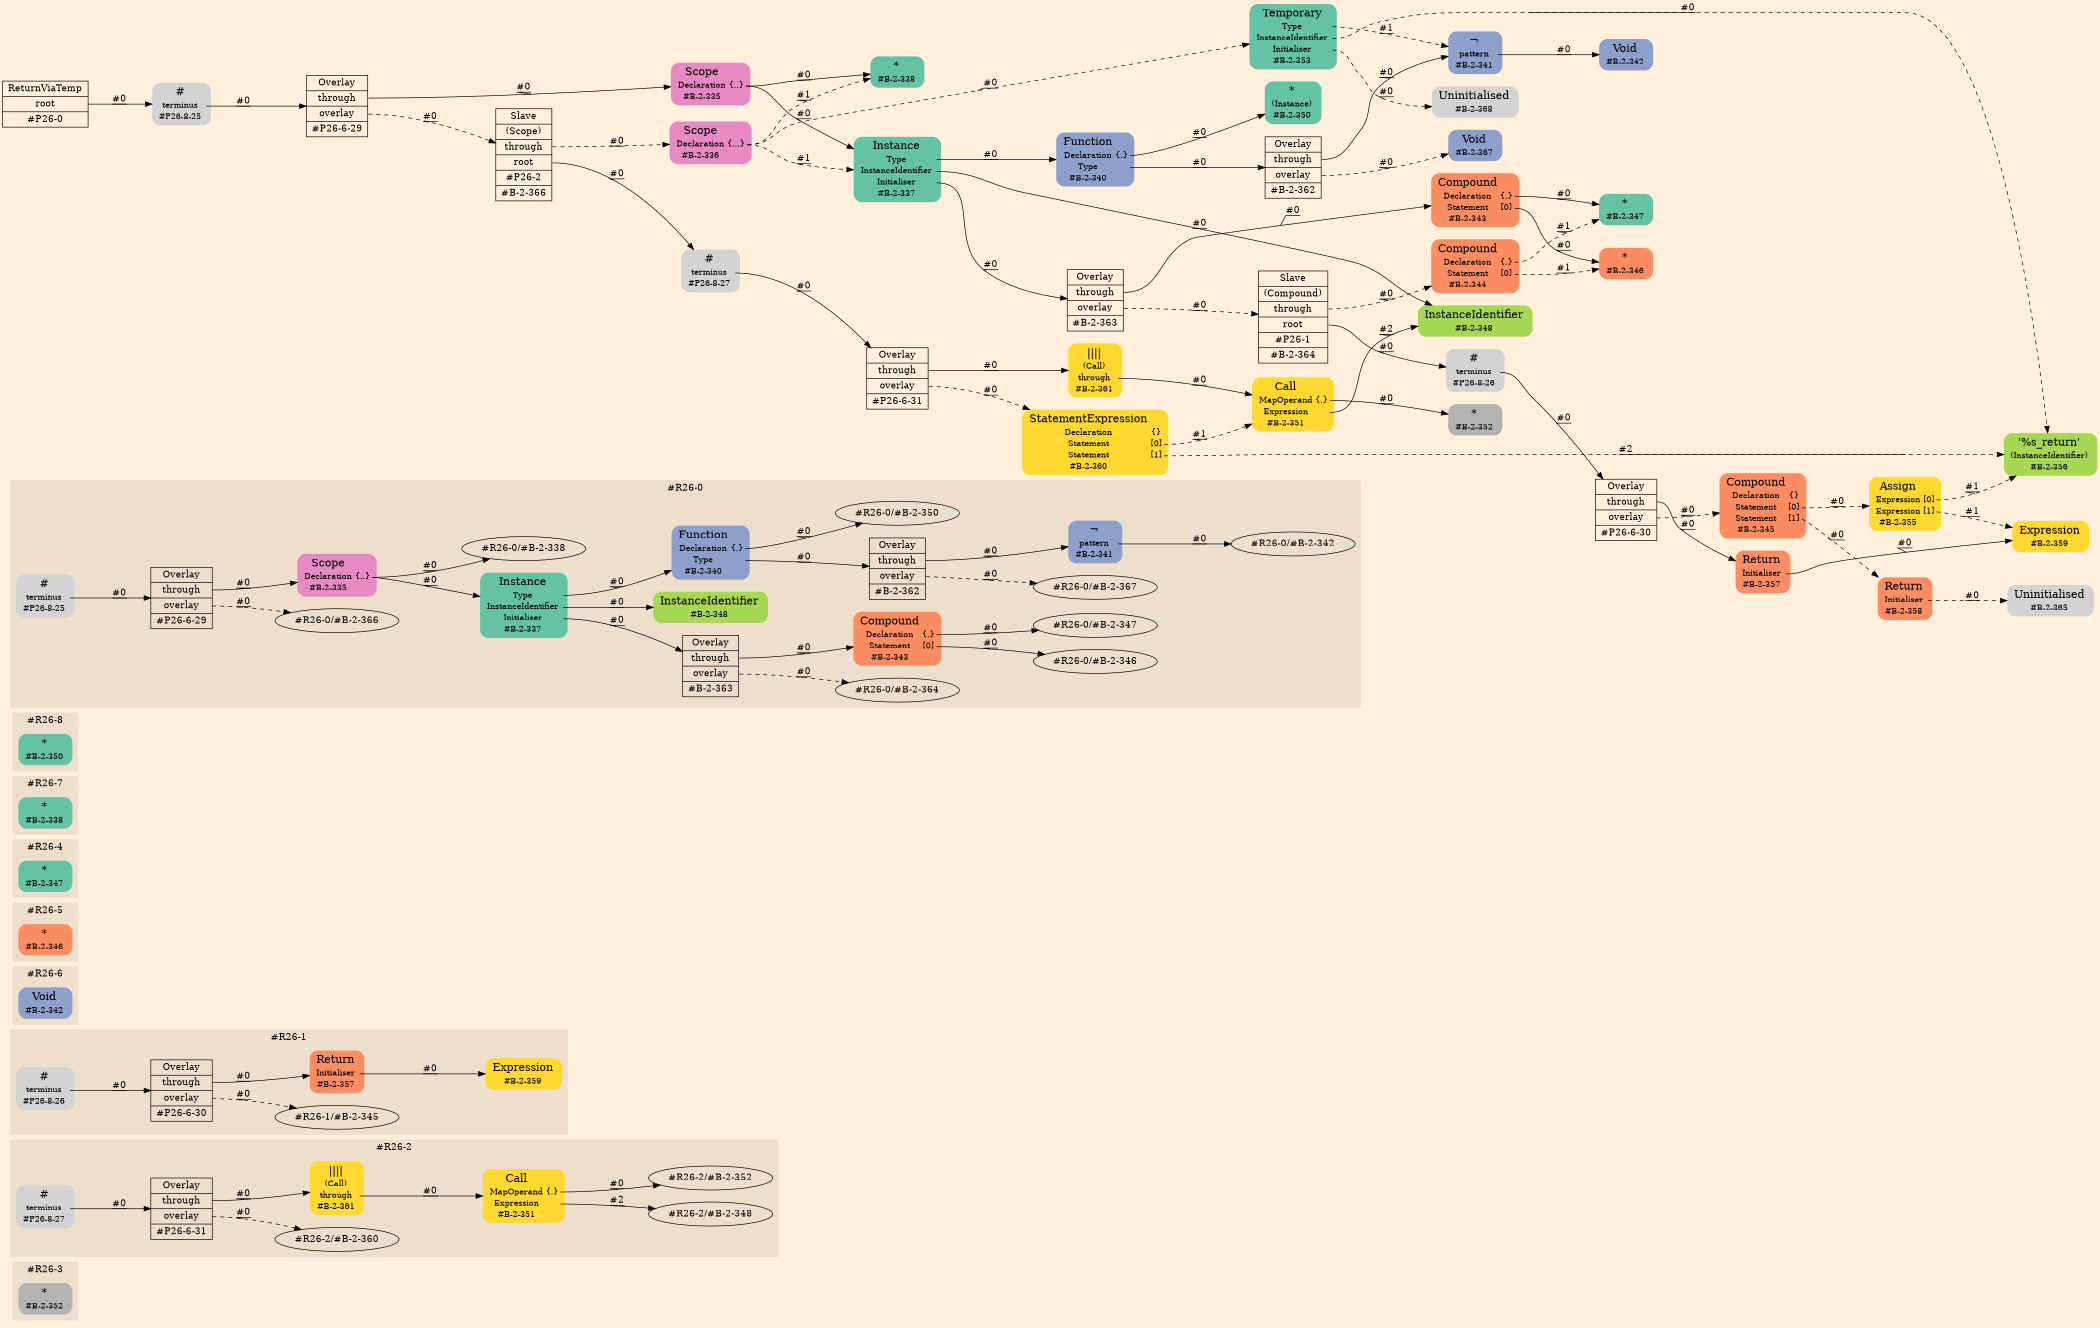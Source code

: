 digraph Inferno {
graph [
rankdir = "LR"
ranksep = 1.0
size = "14,20"
bgcolor = antiquewhite1
color = black
fontcolor = black
];
node [
];
subgraph "cluster#R26-3" {
label = "#R26-3"
style = "filled"
color = antiquewhite2
"#R26-3/#B-2-352" [
shape = "plaintext"
fillcolor = "/set28/8"
label = <<TABLE BORDER="0" CELLBORDER="0" CELLSPACING="0">
 <TR>
  <TD><FONT POINT-SIZE="16.0">*</FONT></TD>
  <TD></TD>
 </TR>
 <TR>
  <TD>#B-2-352</TD>
  <TD PORT="port0"></TD>
 </TR>
</TABLE>>
style = "rounded,filled"
fontsize = "12"
];
}
subgraph "cluster#R26-2" {
label = "#R26-2"
style = "filled"
color = antiquewhite2
"#R26-2/#B-2-351" [
shape = "plaintext"
fillcolor = "/set28/6"
label = <<TABLE BORDER="0" CELLBORDER="0" CELLSPACING="0">
 <TR>
  <TD><FONT POINT-SIZE="16.0">Call</FONT></TD>
  <TD></TD>
 </TR>
 <TR>
  <TD>MapOperand</TD>
  <TD PORT="port0">{.}</TD>
 </TR>
 <TR>
  <TD>Expression</TD>
  <TD PORT="port1"></TD>
 </TR>
 <TR>
  <TD>#B-2-351</TD>
  <TD PORT="port2"></TD>
 </TR>
</TABLE>>
style = "rounded,filled"
fontsize = "12"
];
"#R26-2/#B-2-361" [
shape = "plaintext"
fillcolor = "/set28/6"
label = <<TABLE BORDER="0" CELLBORDER="0" CELLSPACING="0">
 <TR>
  <TD><FONT POINT-SIZE="16.0">||||</FONT></TD>
  <TD></TD>
 </TR>
 <TR>
  <TD>(Call)</TD>
  <TD PORT="port0"></TD>
 </TR>
 <TR>
  <TD>through</TD>
  <TD PORT="port1"></TD>
 </TR>
 <TR>
  <TD>#B-2-361</TD>
  <TD PORT="port2"></TD>
 </TR>
</TABLE>>
style = "rounded,filled"
fontsize = "12"
];
"#R26-2/#P26-8-27" [
shape = "plaintext"
label = <<TABLE BORDER="0" CELLBORDER="0" CELLSPACING="0">
 <TR>
  <TD><FONT POINT-SIZE="16.0">#</FONT></TD>
  <TD></TD>
 </TR>
 <TR>
  <TD>terminus</TD>
  <TD PORT="port0"></TD>
 </TR>
 <TR>
  <TD>#P26-8-27</TD>
  <TD PORT="port1"></TD>
 </TR>
</TABLE>>
style = "rounded,filled"
fontsize = "12"
];
"#R26-2/#P26-6-31" [
shape = "record"
fillcolor = antiquewhite2
label = "<fixed> Overlay | <port0> through | <port1> overlay | <port2> #P26-6-31"
style = "filled"
fontsize = "14"
color = black
fontcolor = black
];
"#R26-2/#B-2-351":port0 -> "#R26-2/#B-2-352" [style="solid"
label = "#0"
decorate = true
color = black
fontcolor = black
];
"#R26-2/#B-2-351":port1 -> "#R26-2/#B-2-348" [style="solid"
label = "#2"
decorate = true
color = black
fontcolor = black
];
"#R26-2/#B-2-361":port1 -> "#R26-2/#B-2-351" [style="solid"
label = "#0"
decorate = true
color = black
fontcolor = black
];
"#R26-2/#P26-8-27":port0 -> "#R26-2/#P26-6-31" [style="solid"
label = "#0"
decorate = true
color = black
fontcolor = black
];
"#R26-2/#P26-6-31":port0 -> "#R26-2/#B-2-361" [style="solid"
label = "#0"
decorate = true
color = black
fontcolor = black
];
"#R26-2/#P26-6-31":port1 -> "#R26-2/#B-2-360" [style="dashed"
label = "#0"
decorate = true
color = black
fontcolor = black
];
}
subgraph "cluster#R26-1" {
label = "#R26-1"
style = "filled"
color = antiquewhite2
"#R26-1/#B-2-357" [
shape = "plaintext"
fillcolor = "/set28/2"
label = <<TABLE BORDER="0" CELLBORDER="0" CELLSPACING="0">
 <TR>
  <TD><FONT POINT-SIZE="16.0">Return</FONT></TD>
  <TD></TD>
 </TR>
 <TR>
  <TD>Initialiser</TD>
  <TD PORT="port0"></TD>
 </TR>
 <TR>
  <TD>#B-2-357</TD>
  <TD PORT="port1"></TD>
 </TR>
</TABLE>>
style = "rounded,filled"
fontsize = "12"
];
"#R26-1/#B-2-359" [
shape = "plaintext"
fillcolor = "/set28/6"
label = <<TABLE BORDER="0" CELLBORDER="0" CELLSPACING="0">
 <TR>
  <TD><FONT POINT-SIZE="16.0">Expression</FONT></TD>
  <TD></TD>
 </TR>
 <TR>
  <TD>#B-2-359</TD>
  <TD PORT="port0"></TD>
 </TR>
</TABLE>>
style = "rounded,filled"
fontsize = "12"
];
"#R26-1/#P26-8-26" [
shape = "plaintext"
label = <<TABLE BORDER="0" CELLBORDER="0" CELLSPACING="0">
 <TR>
  <TD><FONT POINT-SIZE="16.0">#</FONT></TD>
  <TD></TD>
 </TR>
 <TR>
  <TD>terminus</TD>
  <TD PORT="port0"></TD>
 </TR>
 <TR>
  <TD>#P26-8-26</TD>
  <TD PORT="port1"></TD>
 </TR>
</TABLE>>
style = "rounded,filled"
fontsize = "12"
];
"#R26-1/#P26-6-30" [
shape = "record"
fillcolor = antiquewhite2
label = "<fixed> Overlay | <port0> through | <port1> overlay | <port2> #P26-6-30"
style = "filled"
fontsize = "14"
color = black
fontcolor = black
];
"#R26-1/#B-2-357":port0 -> "#R26-1/#B-2-359" [style="solid"
label = "#0"
decorate = true
color = black
fontcolor = black
];
"#R26-1/#P26-8-26":port0 -> "#R26-1/#P26-6-30" [style="solid"
label = "#0"
decorate = true
color = black
fontcolor = black
];
"#R26-1/#P26-6-30":port0 -> "#R26-1/#B-2-357" [style="solid"
label = "#0"
decorate = true
color = black
fontcolor = black
];
"#R26-1/#P26-6-30":port1 -> "#R26-1/#B-2-345" [style="dashed"
label = "#0"
decorate = true
color = black
fontcolor = black
];
}
subgraph "cluster#R26-6" {
label = "#R26-6"
style = "filled"
color = antiquewhite2
"#R26-6/#B-2-342" [
shape = "plaintext"
fillcolor = "/set28/3"
label = <<TABLE BORDER="0" CELLBORDER="0" CELLSPACING="0">
 <TR>
  <TD><FONT POINT-SIZE="16.0">Void</FONT></TD>
  <TD></TD>
 </TR>
 <TR>
  <TD>#B-2-342</TD>
  <TD PORT="port0"></TD>
 </TR>
</TABLE>>
style = "rounded,filled"
fontsize = "12"
];
}
subgraph "cluster#R26-5" {
label = "#R26-5"
style = "filled"
color = antiquewhite2
"#R26-5/#B-2-346" [
shape = "plaintext"
fillcolor = "/set28/2"
label = <<TABLE BORDER="0" CELLBORDER="0" CELLSPACING="0">
 <TR>
  <TD><FONT POINT-SIZE="16.0">*</FONT></TD>
  <TD></TD>
 </TR>
 <TR>
  <TD>#B-2-346</TD>
  <TD PORT="port0"></TD>
 </TR>
</TABLE>>
style = "rounded,filled"
fontsize = "12"
];
}
subgraph "cluster#R26-4" {
label = "#R26-4"
style = "filled"
color = antiquewhite2
"#R26-4/#B-2-347" [
shape = "plaintext"
fillcolor = "/set28/1"
label = <<TABLE BORDER="0" CELLBORDER="0" CELLSPACING="0">
 <TR>
  <TD><FONT POINT-SIZE="16.0">*</FONT></TD>
  <TD></TD>
 </TR>
 <TR>
  <TD>#B-2-347</TD>
  <TD PORT="port0"></TD>
 </TR>
</TABLE>>
style = "rounded,filled"
fontsize = "12"
];
}
subgraph "cluster#R26-7" {
label = "#R26-7"
style = "filled"
color = antiquewhite2
"#R26-7/#B-2-338" [
shape = "plaintext"
fillcolor = "/set28/1"
label = <<TABLE BORDER="0" CELLBORDER="0" CELLSPACING="0">
 <TR>
  <TD><FONT POINT-SIZE="16.0">*</FONT></TD>
  <TD></TD>
 </TR>
 <TR>
  <TD>#B-2-338</TD>
  <TD PORT="port0"></TD>
 </TR>
</TABLE>>
style = "rounded,filled"
fontsize = "12"
];
}
subgraph "cluster#R26-8" {
label = "#R26-8"
style = "filled"
color = antiquewhite2
"#R26-8/#B-2-350" [
shape = "plaintext"
fillcolor = "/set28/1"
label = <<TABLE BORDER="0" CELLBORDER="0" CELLSPACING="0">
 <TR>
  <TD><FONT POINT-SIZE="16.0">*</FONT></TD>
  <TD></TD>
 </TR>
 <TR>
  <TD>#B-2-350</TD>
  <TD PORT="port0"></TD>
 </TR>
</TABLE>>
style = "rounded,filled"
fontsize = "12"
];
}
subgraph "cluster#R26-0" {
label = "#R26-0"
style = "filled"
color = antiquewhite2
"#R26-0/#B-2-363" [
shape = "record"
fillcolor = antiquewhite2
label = "<fixed> Overlay | <port0> through | <port1> overlay | <port2> #B-2-363"
style = "filled"
fontsize = "14"
color = black
fontcolor = black
];
"#R26-0/#B-2-343" [
shape = "plaintext"
fillcolor = "/set28/2"
label = <<TABLE BORDER="0" CELLBORDER="0" CELLSPACING="0">
 <TR>
  <TD><FONT POINT-SIZE="16.0">Compound</FONT></TD>
  <TD></TD>
 </TR>
 <TR>
  <TD>Declaration</TD>
  <TD PORT="port0">{.}</TD>
 </TR>
 <TR>
  <TD>Statement</TD>
  <TD PORT="port1">[0]</TD>
 </TR>
 <TR>
  <TD>#B-2-343</TD>
  <TD PORT="port2"></TD>
 </TR>
</TABLE>>
style = "rounded,filled"
fontsize = "12"
];
"#R26-0/#B-2-348" [
shape = "plaintext"
fillcolor = "/set28/5"
label = <<TABLE BORDER="0" CELLBORDER="0" CELLSPACING="0">
 <TR>
  <TD><FONT POINT-SIZE="16.0">InstanceIdentifier</FONT></TD>
  <TD></TD>
 </TR>
 <TR>
  <TD>#B-2-348</TD>
  <TD PORT="port0"></TD>
 </TR>
</TABLE>>
style = "rounded,filled"
fontsize = "12"
];
"#R26-0/#B-2-341" [
shape = "plaintext"
fillcolor = "/set28/3"
label = <<TABLE BORDER="0" CELLBORDER="0" CELLSPACING="0">
 <TR>
  <TD><FONT POINT-SIZE="16.0">¬</FONT></TD>
  <TD></TD>
 </TR>
 <TR>
  <TD>pattern</TD>
  <TD PORT="port0"></TD>
 </TR>
 <TR>
  <TD>#B-2-341</TD>
  <TD PORT="port1"></TD>
 </TR>
</TABLE>>
style = "rounded,filled"
fontsize = "12"
];
"#R26-0/#P26-6-29" [
shape = "record"
fillcolor = antiquewhite2
label = "<fixed> Overlay | <port0> through | <port1> overlay | <port2> #P26-6-29"
style = "filled"
fontsize = "14"
color = black
fontcolor = black
];
"#R26-0/#B-2-337" [
shape = "plaintext"
fillcolor = "/set28/1"
label = <<TABLE BORDER="0" CELLBORDER="0" CELLSPACING="0">
 <TR>
  <TD><FONT POINT-SIZE="16.0">Instance</FONT></TD>
  <TD></TD>
 </TR>
 <TR>
  <TD>Type</TD>
  <TD PORT="port0"></TD>
 </TR>
 <TR>
  <TD>InstanceIdentifier</TD>
  <TD PORT="port1"></TD>
 </TR>
 <TR>
  <TD>Initialiser</TD>
  <TD PORT="port2"></TD>
 </TR>
 <TR>
  <TD>#B-2-337</TD>
  <TD PORT="port3"></TD>
 </TR>
</TABLE>>
style = "rounded,filled"
fontsize = "12"
];
"#R26-0/#B-2-335" [
shape = "plaintext"
fillcolor = "/set28/4"
label = <<TABLE BORDER="0" CELLBORDER="0" CELLSPACING="0">
 <TR>
  <TD><FONT POINT-SIZE="16.0">Scope</FONT></TD>
  <TD></TD>
 </TR>
 <TR>
  <TD>Declaration</TD>
  <TD PORT="port0">{..}</TD>
 </TR>
 <TR>
  <TD>#B-2-335</TD>
  <TD PORT="port1"></TD>
 </TR>
</TABLE>>
style = "rounded,filled"
fontsize = "12"
];
"#R26-0/#P26-8-25" [
shape = "plaintext"
label = <<TABLE BORDER="0" CELLBORDER="0" CELLSPACING="0">
 <TR>
  <TD><FONT POINT-SIZE="16.0">#</FONT></TD>
  <TD></TD>
 </TR>
 <TR>
  <TD>terminus</TD>
  <TD PORT="port0"></TD>
 </TR>
 <TR>
  <TD>#P26-8-25</TD>
  <TD PORT="port1"></TD>
 </TR>
</TABLE>>
style = "rounded,filled"
fontsize = "12"
];
"#R26-0/#B-2-340" [
shape = "plaintext"
fillcolor = "/set28/3"
label = <<TABLE BORDER="0" CELLBORDER="0" CELLSPACING="0">
 <TR>
  <TD><FONT POINT-SIZE="16.0">Function</FONT></TD>
  <TD></TD>
 </TR>
 <TR>
  <TD>Declaration</TD>
  <TD PORT="port0">{.}</TD>
 </TR>
 <TR>
  <TD>Type</TD>
  <TD PORT="port1"></TD>
 </TR>
 <TR>
  <TD>#B-2-340</TD>
  <TD PORT="port2"></TD>
 </TR>
</TABLE>>
style = "rounded,filled"
fontsize = "12"
];
"#R26-0/#B-2-362" [
shape = "record"
fillcolor = antiquewhite2
label = "<fixed> Overlay | <port0> through | <port1> overlay | <port2> #B-2-362"
style = "filled"
fontsize = "14"
color = black
fontcolor = black
];
"#R26-0/#B-2-363":port0 -> "#R26-0/#B-2-343" [style="solid"
label = "#0"
decorate = true
color = black
fontcolor = black
];
"#R26-0/#B-2-363":port1 -> "#R26-0/#B-2-364" [style="dashed"
label = "#0"
decorate = true
color = black
fontcolor = black
];
"#R26-0/#B-2-343":port0 -> "#R26-0/#B-2-347" [style="solid"
label = "#0"
decorate = true
color = black
fontcolor = black
];
"#R26-0/#B-2-343":port1 -> "#R26-0/#B-2-346" [style="solid"
label = "#0"
decorate = true
color = black
fontcolor = black
];
"#R26-0/#B-2-341":port0 -> "#R26-0/#B-2-342" [style="solid"
label = "#0"
decorate = true
color = black
fontcolor = black
];
"#R26-0/#P26-6-29":port0 -> "#R26-0/#B-2-335" [style="solid"
label = "#0"
decorate = true
color = black
fontcolor = black
];
"#R26-0/#P26-6-29":port1 -> "#R26-0/#B-2-366" [style="dashed"
label = "#0"
decorate = true
color = black
fontcolor = black
];
"#R26-0/#B-2-337":port0 -> "#R26-0/#B-2-340" [style="solid"
label = "#0"
decorate = true
color = black
fontcolor = black
];
"#R26-0/#B-2-337":port1 -> "#R26-0/#B-2-348" [style="solid"
label = "#0"
decorate = true
color = black
fontcolor = black
];
"#R26-0/#B-2-337":port2 -> "#R26-0/#B-2-363" [style="solid"
label = "#0"
decorate = true
color = black
fontcolor = black
];
"#R26-0/#B-2-335":port0 -> "#R26-0/#B-2-338" [style="solid"
label = "#0"
decorate = true
color = black
fontcolor = black
];
"#R26-0/#B-2-335":port0 -> "#R26-0/#B-2-337" [style="solid"
label = "#0"
decorate = true
color = black
fontcolor = black
];
"#R26-0/#P26-8-25":port0 -> "#R26-0/#P26-6-29" [style="solid"
label = "#0"
decorate = true
color = black
fontcolor = black
];
"#R26-0/#B-2-340":port0 -> "#R26-0/#B-2-350" [style="solid"
label = "#0"
decorate = true
color = black
fontcolor = black
];
"#R26-0/#B-2-340":port1 -> "#R26-0/#B-2-362" [style="solid"
label = "#0"
decorate = true
color = black
fontcolor = black
];
"#R26-0/#B-2-362":port0 -> "#R26-0/#B-2-341" [style="solid"
label = "#0"
decorate = true
color = black
fontcolor = black
];
"#R26-0/#B-2-362":port1 -> "#R26-0/#B-2-367" [style="dashed"
label = "#0"
decorate = true
color = black
fontcolor = black
];
}
"CR#P26-0" [
shape = "record"
fillcolor = antiquewhite1
label = "<fixed> ReturnViaTemp | <port0> root | <port1> #P26-0"
style = "filled"
fontsize = "14"
color = black
fontcolor = black
];
"#P26-8-25" [
shape = "plaintext"
label = <<TABLE BORDER="0" CELLBORDER="0" CELLSPACING="0">
 <TR>
  <TD><FONT POINT-SIZE="16.0">#</FONT></TD>
  <TD></TD>
 </TR>
 <TR>
  <TD>terminus</TD>
  <TD PORT="port0"></TD>
 </TR>
 <TR>
  <TD>#P26-8-25</TD>
  <TD PORT="port1"></TD>
 </TR>
</TABLE>>
style = "rounded,filled"
fontsize = "12"
];
"#P26-6-29" [
shape = "record"
fillcolor = antiquewhite1
label = "<fixed> Overlay | <port0> through | <port1> overlay | <port2> #P26-6-29"
style = "filled"
fontsize = "14"
color = black
fontcolor = black
];
"#B-2-335" [
shape = "plaintext"
fillcolor = "/set28/4"
label = <<TABLE BORDER="0" CELLBORDER="0" CELLSPACING="0">
 <TR>
  <TD><FONT POINT-SIZE="16.0">Scope</FONT></TD>
  <TD></TD>
 </TR>
 <TR>
  <TD>Declaration</TD>
  <TD PORT="port0">{..}</TD>
 </TR>
 <TR>
  <TD>#B-2-335</TD>
  <TD PORT="port1"></TD>
 </TR>
</TABLE>>
style = "rounded,filled"
fontsize = "12"
];
"#B-2-338" [
shape = "plaintext"
fillcolor = "/set28/1"
label = <<TABLE BORDER="0" CELLBORDER="0" CELLSPACING="0">
 <TR>
  <TD><FONT POINT-SIZE="16.0">*</FONT></TD>
  <TD></TD>
 </TR>
 <TR>
  <TD>#B-2-338</TD>
  <TD PORT="port0"></TD>
 </TR>
</TABLE>>
style = "rounded,filled"
fontsize = "12"
];
"#B-2-337" [
shape = "plaintext"
fillcolor = "/set28/1"
label = <<TABLE BORDER="0" CELLBORDER="0" CELLSPACING="0">
 <TR>
  <TD><FONT POINT-SIZE="16.0">Instance</FONT></TD>
  <TD></TD>
 </TR>
 <TR>
  <TD>Type</TD>
  <TD PORT="port0"></TD>
 </TR>
 <TR>
  <TD>InstanceIdentifier</TD>
  <TD PORT="port1"></TD>
 </TR>
 <TR>
  <TD>Initialiser</TD>
  <TD PORT="port2"></TD>
 </TR>
 <TR>
  <TD>#B-2-337</TD>
  <TD PORT="port3"></TD>
 </TR>
</TABLE>>
style = "rounded,filled"
fontsize = "12"
];
"#B-2-340" [
shape = "plaintext"
fillcolor = "/set28/3"
label = <<TABLE BORDER="0" CELLBORDER="0" CELLSPACING="0">
 <TR>
  <TD><FONT POINT-SIZE="16.0">Function</FONT></TD>
  <TD></TD>
 </TR>
 <TR>
  <TD>Declaration</TD>
  <TD PORT="port0">{.}</TD>
 </TR>
 <TR>
  <TD>Type</TD>
  <TD PORT="port1"></TD>
 </TR>
 <TR>
  <TD>#B-2-340</TD>
  <TD PORT="port2"></TD>
 </TR>
</TABLE>>
style = "rounded,filled"
fontsize = "12"
];
"#B-2-350" [
shape = "plaintext"
fillcolor = "/set28/1"
label = <<TABLE BORDER="0" CELLBORDER="0" CELLSPACING="0">
 <TR>
  <TD><FONT POINT-SIZE="16.0">*</FONT></TD>
  <TD></TD>
 </TR>
 <TR>
  <TD>(Instance)</TD>
  <TD PORT="port0"></TD>
 </TR>
 <TR>
  <TD>#B-2-350</TD>
  <TD PORT="port1"></TD>
 </TR>
</TABLE>>
style = "rounded,filled"
fontsize = "12"
];
"#B-2-362" [
shape = "record"
fillcolor = antiquewhite1
label = "<fixed> Overlay | <port0> through | <port1> overlay | <port2> #B-2-362"
style = "filled"
fontsize = "14"
color = black
fontcolor = black
];
"#B-2-341" [
shape = "plaintext"
fillcolor = "/set28/3"
label = <<TABLE BORDER="0" CELLBORDER="0" CELLSPACING="0">
 <TR>
  <TD><FONT POINT-SIZE="16.0">¬</FONT></TD>
  <TD></TD>
 </TR>
 <TR>
  <TD>pattern</TD>
  <TD PORT="port0"></TD>
 </TR>
 <TR>
  <TD>#B-2-341</TD>
  <TD PORT="port1"></TD>
 </TR>
</TABLE>>
style = "rounded,filled"
fontsize = "12"
];
"#B-2-342" [
shape = "plaintext"
fillcolor = "/set28/3"
label = <<TABLE BORDER="0" CELLBORDER="0" CELLSPACING="0">
 <TR>
  <TD><FONT POINT-SIZE="16.0">Void</FONT></TD>
  <TD></TD>
 </TR>
 <TR>
  <TD>#B-2-342</TD>
  <TD PORT="port0"></TD>
 </TR>
</TABLE>>
style = "rounded,filled"
fontsize = "12"
];
"#B-2-367" [
shape = "plaintext"
fillcolor = "/set28/3"
label = <<TABLE BORDER="0" CELLBORDER="0" CELLSPACING="0">
 <TR>
  <TD><FONT POINT-SIZE="16.0">Void</FONT></TD>
  <TD></TD>
 </TR>
 <TR>
  <TD>#B-2-367</TD>
  <TD PORT="port0"></TD>
 </TR>
</TABLE>>
style = "rounded,filled"
fontsize = "12"
];
"#B-2-348" [
shape = "plaintext"
fillcolor = "/set28/5"
label = <<TABLE BORDER="0" CELLBORDER="0" CELLSPACING="0">
 <TR>
  <TD><FONT POINT-SIZE="16.0">InstanceIdentifier</FONT></TD>
  <TD></TD>
 </TR>
 <TR>
  <TD>#B-2-348</TD>
  <TD PORT="port0"></TD>
 </TR>
</TABLE>>
style = "rounded,filled"
fontsize = "12"
];
"#B-2-363" [
shape = "record"
fillcolor = antiquewhite1
label = "<fixed> Overlay | <port0> through | <port1> overlay | <port2> #B-2-363"
style = "filled"
fontsize = "14"
color = black
fontcolor = black
];
"#B-2-343" [
shape = "plaintext"
fillcolor = "/set28/2"
label = <<TABLE BORDER="0" CELLBORDER="0" CELLSPACING="0">
 <TR>
  <TD><FONT POINT-SIZE="16.0">Compound</FONT></TD>
  <TD></TD>
 </TR>
 <TR>
  <TD>Declaration</TD>
  <TD PORT="port0">{.}</TD>
 </TR>
 <TR>
  <TD>Statement</TD>
  <TD PORT="port1">[0]</TD>
 </TR>
 <TR>
  <TD>#B-2-343</TD>
  <TD PORT="port2"></TD>
 </TR>
</TABLE>>
style = "rounded,filled"
fontsize = "12"
];
"#B-2-347" [
shape = "plaintext"
fillcolor = "/set28/1"
label = <<TABLE BORDER="0" CELLBORDER="0" CELLSPACING="0">
 <TR>
  <TD><FONT POINT-SIZE="16.0">*</FONT></TD>
  <TD></TD>
 </TR>
 <TR>
  <TD>#B-2-347</TD>
  <TD PORT="port0"></TD>
 </TR>
</TABLE>>
style = "rounded,filled"
fontsize = "12"
];
"#B-2-346" [
shape = "plaintext"
fillcolor = "/set28/2"
label = <<TABLE BORDER="0" CELLBORDER="0" CELLSPACING="0">
 <TR>
  <TD><FONT POINT-SIZE="16.0">*</FONT></TD>
  <TD></TD>
 </TR>
 <TR>
  <TD>#B-2-346</TD>
  <TD PORT="port0"></TD>
 </TR>
</TABLE>>
style = "rounded,filled"
fontsize = "12"
];
"#B-2-364" [
shape = "record"
fillcolor = antiquewhite1
label = "<fixed> Slave | <port0> (Compound) | <port1> through | <port2> root | <port3> #P26-1 | <port4> #B-2-364"
style = "filled"
fontsize = "14"
color = black
fontcolor = black
];
"#B-2-344" [
shape = "plaintext"
fillcolor = "/set28/2"
label = <<TABLE BORDER="0" CELLBORDER="0" CELLSPACING="0">
 <TR>
  <TD><FONT POINT-SIZE="16.0">Compound</FONT></TD>
  <TD></TD>
 </TR>
 <TR>
  <TD>Declaration</TD>
  <TD PORT="port0">{.}</TD>
 </TR>
 <TR>
  <TD>Statement</TD>
  <TD PORT="port1">[0]</TD>
 </TR>
 <TR>
  <TD>#B-2-344</TD>
  <TD PORT="port2"></TD>
 </TR>
</TABLE>>
style = "rounded,filled"
fontsize = "12"
];
"#P26-8-26" [
shape = "plaintext"
label = <<TABLE BORDER="0" CELLBORDER="0" CELLSPACING="0">
 <TR>
  <TD><FONT POINT-SIZE="16.0">#</FONT></TD>
  <TD></TD>
 </TR>
 <TR>
  <TD>terminus</TD>
  <TD PORT="port0"></TD>
 </TR>
 <TR>
  <TD>#P26-8-26</TD>
  <TD PORT="port1"></TD>
 </TR>
</TABLE>>
style = "rounded,filled"
fontsize = "12"
];
"#P26-6-30" [
shape = "record"
fillcolor = antiquewhite1
label = "<fixed> Overlay | <port0> through | <port1> overlay | <port2> #P26-6-30"
style = "filled"
fontsize = "14"
color = black
fontcolor = black
];
"#B-2-357" [
shape = "plaintext"
fillcolor = "/set28/2"
label = <<TABLE BORDER="0" CELLBORDER="0" CELLSPACING="0">
 <TR>
  <TD><FONT POINT-SIZE="16.0">Return</FONT></TD>
  <TD></TD>
 </TR>
 <TR>
  <TD>Initialiser</TD>
  <TD PORT="port0"></TD>
 </TR>
 <TR>
  <TD>#B-2-357</TD>
  <TD PORT="port1"></TD>
 </TR>
</TABLE>>
style = "rounded,filled"
fontsize = "12"
];
"#B-2-359" [
shape = "plaintext"
fillcolor = "/set28/6"
label = <<TABLE BORDER="0" CELLBORDER="0" CELLSPACING="0">
 <TR>
  <TD><FONT POINT-SIZE="16.0">Expression</FONT></TD>
  <TD></TD>
 </TR>
 <TR>
  <TD>#B-2-359</TD>
  <TD PORT="port0"></TD>
 </TR>
</TABLE>>
style = "rounded,filled"
fontsize = "12"
];
"#B-2-345" [
shape = "plaintext"
fillcolor = "/set28/2"
label = <<TABLE BORDER="0" CELLBORDER="0" CELLSPACING="0">
 <TR>
  <TD><FONT POINT-SIZE="16.0">Compound</FONT></TD>
  <TD></TD>
 </TR>
 <TR>
  <TD>Declaration</TD>
  <TD PORT="port0">{}</TD>
 </TR>
 <TR>
  <TD>Statement</TD>
  <TD PORT="port1">[0]</TD>
 </TR>
 <TR>
  <TD>Statement</TD>
  <TD PORT="port2">[1]</TD>
 </TR>
 <TR>
  <TD>#B-2-345</TD>
  <TD PORT="port3"></TD>
 </TR>
</TABLE>>
style = "rounded,filled"
fontsize = "12"
];
"#B-2-355" [
shape = "plaintext"
fillcolor = "/set28/6"
label = <<TABLE BORDER="0" CELLBORDER="0" CELLSPACING="0">
 <TR>
  <TD><FONT POINT-SIZE="16.0">Assign</FONT></TD>
  <TD></TD>
 </TR>
 <TR>
  <TD>Expression</TD>
  <TD PORT="port0">[0]</TD>
 </TR>
 <TR>
  <TD>Expression</TD>
  <TD PORT="port1">[1]</TD>
 </TR>
 <TR>
  <TD>#B-2-355</TD>
  <TD PORT="port2"></TD>
 </TR>
</TABLE>>
style = "rounded,filled"
fontsize = "12"
];
"#B-2-356" [
shape = "plaintext"
fillcolor = "/set28/5"
label = <<TABLE BORDER="0" CELLBORDER="0" CELLSPACING="0">
 <TR>
  <TD><FONT POINT-SIZE="16.0">'%s_return'</FONT></TD>
  <TD></TD>
 </TR>
 <TR>
  <TD>(InstanceIdentifier)</TD>
  <TD PORT="port0"></TD>
 </TR>
 <TR>
  <TD>#B-2-356</TD>
  <TD PORT="port1"></TD>
 </TR>
</TABLE>>
style = "rounded,filled"
fontsize = "12"
];
"#B-2-358" [
shape = "plaintext"
fillcolor = "/set28/2"
label = <<TABLE BORDER="0" CELLBORDER="0" CELLSPACING="0">
 <TR>
  <TD><FONT POINT-SIZE="16.0">Return</FONT></TD>
  <TD></TD>
 </TR>
 <TR>
  <TD>Initialiser</TD>
  <TD PORT="port0"></TD>
 </TR>
 <TR>
  <TD>#B-2-358</TD>
  <TD PORT="port1"></TD>
 </TR>
</TABLE>>
style = "rounded,filled"
fontsize = "12"
];
"#B-2-365" [
shape = "plaintext"
label = <<TABLE BORDER="0" CELLBORDER="0" CELLSPACING="0">
 <TR>
  <TD><FONT POINT-SIZE="16.0">Uninitialised</FONT></TD>
  <TD></TD>
 </TR>
 <TR>
  <TD>#B-2-365</TD>
  <TD PORT="port0"></TD>
 </TR>
</TABLE>>
style = "rounded,filled"
fontsize = "12"
];
"#B-2-366" [
shape = "record"
fillcolor = antiquewhite1
label = "<fixed> Slave | <port0> (Scope) | <port1> through | <port2> root | <port3> #P26-2 | <port4> #B-2-366"
style = "filled"
fontsize = "14"
color = black
fontcolor = black
];
"#B-2-336" [
shape = "plaintext"
fillcolor = "/set28/4"
label = <<TABLE BORDER="0" CELLBORDER="0" CELLSPACING="0">
 <TR>
  <TD><FONT POINT-SIZE="16.0">Scope</FONT></TD>
  <TD></TD>
 </TR>
 <TR>
  <TD>Declaration</TD>
  <TD PORT="port0">{...}</TD>
 </TR>
 <TR>
  <TD>#B-2-336</TD>
  <TD PORT="port1"></TD>
 </TR>
</TABLE>>
style = "rounded,filled"
fontsize = "12"
];
"#B-2-353" [
shape = "plaintext"
fillcolor = "/set28/1"
label = <<TABLE BORDER="0" CELLBORDER="0" CELLSPACING="0">
 <TR>
  <TD><FONT POINT-SIZE="16.0">Temporary</FONT></TD>
  <TD></TD>
 </TR>
 <TR>
  <TD>Type</TD>
  <TD PORT="port0"></TD>
 </TR>
 <TR>
  <TD>InstanceIdentifier</TD>
  <TD PORT="port1"></TD>
 </TR>
 <TR>
  <TD>Initialiser</TD>
  <TD PORT="port2"></TD>
 </TR>
 <TR>
  <TD>#B-2-353</TD>
  <TD PORT="port3"></TD>
 </TR>
</TABLE>>
style = "rounded,filled"
fontsize = "12"
];
"#B-2-368" [
shape = "plaintext"
label = <<TABLE BORDER="0" CELLBORDER="0" CELLSPACING="0">
 <TR>
  <TD><FONT POINT-SIZE="16.0">Uninitialised</FONT></TD>
  <TD></TD>
 </TR>
 <TR>
  <TD>#B-2-368</TD>
  <TD PORT="port0"></TD>
 </TR>
</TABLE>>
style = "rounded,filled"
fontsize = "12"
];
"#P26-8-27" [
shape = "plaintext"
label = <<TABLE BORDER="0" CELLBORDER="0" CELLSPACING="0">
 <TR>
  <TD><FONT POINT-SIZE="16.0">#</FONT></TD>
  <TD></TD>
 </TR>
 <TR>
  <TD>terminus</TD>
  <TD PORT="port0"></TD>
 </TR>
 <TR>
  <TD>#P26-8-27</TD>
  <TD PORT="port1"></TD>
 </TR>
</TABLE>>
style = "rounded,filled"
fontsize = "12"
];
"#P26-6-31" [
shape = "record"
fillcolor = antiquewhite1
label = "<fixed> Overlay | <port0> through | <port1> overlay | <port2> #P26-6-31"
style = "filled"
fontsize = "14"
color = black
fontcolor = black
];
"#B-2-361" [
shape = "plaintext"
fillcolor = "/set28/6"
label = <<TABLE BORDER="0" CELLBORDER="0" CELLSPACING="0">
 <TR>
  <TD><FONT POINT-SIZE="16.0">||||</FONT></TD>
  <TD></TD>
 </TR>
 <TR>
  <TD>(Call)</TD>
  <TD PORT="port0"></TD>
 </TR>
 <TR>
  <TD>through</TD>
  <TD PORT="port1"></TD>
 </TR>
 <TR>
  <TD>#B-2-361</TD>
  <TD PORT="port2"></TD>
 </TR>
</TABLE>>
style = "rounded,filled"
fontsize = "12"
];
"#B-2-351" [
shape = "plaintext"
fillcolor = "/set28/6"
label = <<TABLE BORDER="0" CELLBORDER="0" CELLSPACING="0">
 <TR>
  <TD><FONT POINT-SIZE="16.0">Call</FONT></TD>
  <TD></TD>
 </TR>
 <TR>
  <TD>MapOperand</TD>
  <TD PORT="port0">{.}</TD>
 </TR>
 <TR>
  <TD>Expression</TD>
  <TD PORT="port1"></TD>
 </TR>
 <TR>
  <TD>#B-2-351</TD>
  <TD PORT="port2"></TD>
 </TR>
</TABLE>>
style = "rounded,filled"
fontsize = "12"
];
"#B-2-352" [
shape = "plaintext"
fillcolor = "/set28/8"
label = <<TABLE BORDER="0" CELLBORDER="0" CELLSPACING="0">
 <TR>
  <TD><FONT POINT-SIZE="16.0">*</FONT></TD>
  <TD></TD>
 </TR>
 <TR>
  <TD>#B-2-352</TD>
  <TD PORT="port0"></TD>
 </TR>
</TABLE>>
style = "rounded,filled"
fontsize = "12"
];
"#B-2-360" [
shape = "plaintext"
fillcolor = "/set28/6"
label = <<TABLE BORDER="0" CELLBORDER="0" CELLSPACING="0">
 <TR>
  <TD><FONT POINT-SIZE="16.0">StatementExpression</FONT></TD>
  <TD></TD>
 </TR>
 <TR>
  <TD>Declaration</TD>
  <TD PORT="port0">{}</TD>
 </TR>
 <TR>
  <TD>Statement</TD>
  <TD PORT="port1">[0]</TD>
 </TR>
 <TR>
  <TD>Statement</TD>
  <TD PORT="port2">[1]</TD>
 </TR>
 <TR>
  <TD>#B-2-360</TD>
  <TD PORT="port3"></TD>
 </TR>
</TABLE>>
style = "rounded,filled"
fontsize = "12"
];
"CR#P26-0":port0 -> "#P26-8-25" [style="solid"
label = "#0"
decorate = true
color = black
fontcolor = black
];
"#P26-8-25":port0 -> "#P26-6-29" [style="solid"
label = "#0"
decorate = true
color = black
fontcolor = black
];
"#P26-6-29":port0 -> "#B-2-335" [style="solid"
label = "#0"
decorate = true
color = black
fontcolor = black
];
"#P26-6-29":port1 -> "#B-2-366" [style="dashed"
label = "#0"
decorate = true
color = black
fontcolor = black
];
"#B-2-335":port0 -> "#B-2-338" [style="solid"
label = "#0"
decorate = true
color = black
fontcolor = black
];
"#B-2-335":port0 -> "#B-2-337" [style="solid"
label = "#0"
decorate = true
color = black
fontcolor = black
];
"#B-2-337":port0 -> "#B-2-340" [style="solid"
label = "#0"
decorate = true
color = black
fontcolor = black
];
"#B-2-337":port1 -> "#B-2-348" [style="solid"
label = "#0"
decorate = true
color = black
fontcolor = black
];
"#B-2-337":port2 -> "#B-2-363" [style="solid"
label = "#0"
decorate = true
color = black
fontcolor = black
];
"#B-2-340":port0 -> "#B-2-350" [style="solid"
label = "#0"
decorate = true
color = black
fontcolor = black
];
"#B-2-340":port1 -> "#B-2-362" [style="solid"
label = "#0"
decorate = true
color = black
fontcolor = black
];
"#B-2-362":port0 -> "#B-2-341" [style="solid"
label = "#0"
decorate = true
color = black
fontcolor = black
];
"#B-2-362":port1 -> "#B-2-367" [style="dashed"
label = "#0"
decorate = true
color = black
fontcolor = black
];
"#B-2-341":port0 -> "#B-2-342" [style="solid"
label = "#0"
decorate = true
color = black
fontcolor = black
];
"#B-2-363":port0 -> "#B-2-343" [style="solid"
label = "#0"
decorate = true
color = black
fontcolor = black
];
"#B-2-363":port1 -> "#B-2-364" [style="dashed"
label = "#0"
decorate = true
color = black
fontcolor = black
];
"#B-2-343":port0 -> "#B-2-347" [style="solid"
label = "#0"
decorate = true
color = black
fontcolor = black
];
"#B-2-343":port1 -> "#B-2-346" [style="solid"
label = "#0"
decorate = true
color = black
fontcolor = black
];
"#B-2-364":port1 -> "#B-2-344" [style="dashed"
label = "#0"
decorate = true
color = black
fontcolor = black
];
"#B-2-364":port2 -> "#P26-8-26" [style="solid"
label = "#0"
decorate = true
color = black
fontcolor = black
];
"#B-2-344":port0 -> "#B-2-347" [style="dashed"
label = "#1"
decorate = true
color = black
fontcolor = black
];
"#B-2-344":port1 -> "#B-2-346" [style="dashed"
label = "#1"
decorate = true
color = black
fontcolor = black
];
"#P26-8-26":port0 -> "#P26-6-30" [style="solid"
label = "#0"
decorate = true
color = black
fontcolor = black
];
"#P26-6-30":port0 -> "#B-2-357" [style="solid"
label = "#0"
decorate = true
color = black
fontcolor = black
];
"#P26-6-30":port1 -> "#B-2-345" [style="dashed"
label = "#0"
decorate = true
color = black
fontcolor = black
];
"#B-2-357":port0 -> "#B-2-359" [style="solid"
label = "#0"
decorate = true
color = black
fontcolor = black
];
"#B-2-345":port1 -> "#B-2-355" [style="dashed"
label = "#0"
decorate = true
color = black
fontcolor = black
];
"#B-2-345":port2 -> "#B-2-358" [style="dashed"
label = "#0"
decorate = true
color = black
fontcolor = black
];
"#B-2-355":port0 -> "#B-2-356" [style="dashed"
label = "#1"
decorate = true
color = black
fontcolor = black
];
"#B-2-355":port1 -> "#B-2-359" [style="dashed"
label = "#1"
decorate = true
color = black
fontcolor = black
];
"#B-2-358":port0 -> "#B-2-365" [style="dashed"
label = "#0"
decorate = true
color = black
fontcolor = black
];
"#B-2-366":port1 -> "#B-2-336" [style="dashed"
label = "#0"
decorate = true
color = black
fontcolor = black
];
"#B-2-366":port2 -> "#P26-8-27" [style="solid"
label = "#0"
decorate = true
color = black
fontcolor = black
];
"#B-2-336":port0 -> "#B-2-338" [style="dashed"
label = "#1"
decorate = true
color = black
fontcolor = black
];
"#B-2-336":port0 -> "#B-2-337" [style="dashed"
label = "#1"
decorate = true
color = black
fontcolor = black
];
"#B-2-336":port0 -> "#B-2-353" [style="dashed"
label = "#0"
decorate = true
color = black
fontcolor = black
];
"#B-2-353":port0 -> "#B-2-341" [style="dashed"
label = "#1"
decorate = true
color = black
fontcolor = black
];
"#B-2-353":port1 -> "#B-2-356" [style="dashed"
label = "#0"
decorate = true
color = black
fontcolor = black
];
"#B-2-353":port2 -> "#B-2-368" [style="dashed"
label = "#0"
decorate = true
color = black
fontcolor = black
];
"#P26-8-27":port0 -> "#P26-6-31" [style="solid"
label = "#0"
decorate = true
color = black
fontcolor = black
];
"#P26-6-31":port0 -> "#B-2-361" [style="solid"
label = "#0"
decorate = true
color = black
fontcolor = black
];
"#P26-6-31":port1 -> "#B-2-360" [style="dashed"
label = "#0"
decorate = true
color = black
fontcolor = black
];
"#B-2-361":port1 -> "#B-2-351" [style="solid"
label = "#0"
decorate = true
color = black
fontcolor = black
];
"#B-2-351":port0 -> "#B-2-352" [style="solid"
label = "#0"
decorate = true
color = black
fontcolor = black
];
"#B-2-351":port1 -> "#B-2-348" [style="solid"
label = "#2"
decorate = true
color = black
fontcolor = black
];
"#B-2-360":port1 -> "#B-2-351" [style="dashed"
label = "#1"
decorate = true
color = black
fontcolor = black
];
"#B-2-360":port2 -> "#B-2-356" [style="dashed"
label = "#2"
decorate = true
color = black
fontcolor = black
];
}
